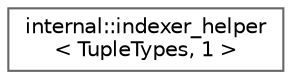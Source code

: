 digraph "类继承关系图"
{
 // LATEX_PDF_SIZE
  bgcolor="transparent";
  edge [fontname=Helvetica,fontsize=10,labelfontname=Helvetica,labelfontsize=10];
  node [fontname=Helvetica,fontsize=10,shape=box,height=0.2,width=0.4];
  rankdir="LR";
  Node0 [id="Node000000",label="internal::indexer_helper\l\< TupleTypes, 1 \>",height=0.2,width=0.4,color="grey40", fillcolor="white", style="filled",URL="$structinternal_1_1indexer__helper_3_01_tuple_types_00_011_01_4.html",tooltip=" "];
}
